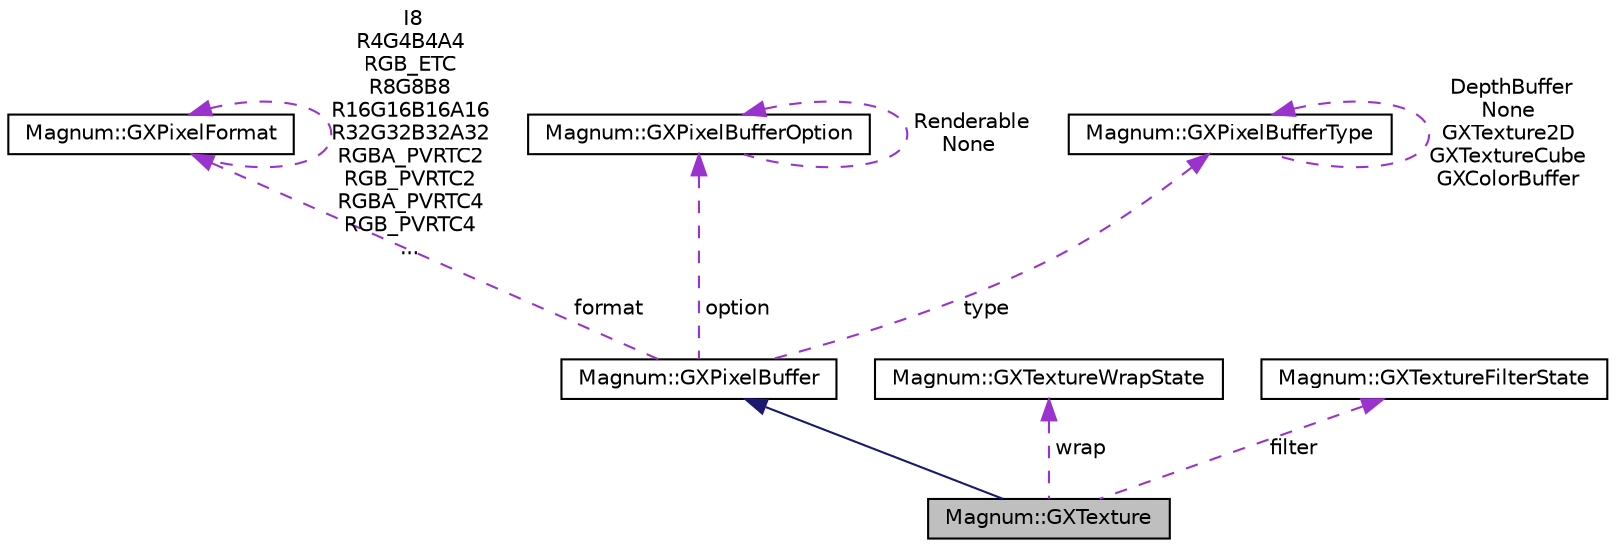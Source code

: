 digraph "Magnum::GXTexture"
{
  edge [fontname="Helvetica",fontsize="10",labelfontname="Helvetica",labelfontsize="10"];
  node [fontname="Helvetica",fontsize="10",shape=record];
  Node1 [label="Magnum::GXTexture",height=0.2,width=0.4,color="black", fillcolor="grey75", style="filled", fontcolor="black"];
  Node2 -> Node1 [dir="back",color="midnightblue",fontsize="10",style="solid",fontname="Helvetica"];
  Node2 [label="Magnum::GXPixelBuffer",height=0.2,width=0.4,color="black", fillcolor="white", style="filled",URL="$class_magnum_1_1_g_x_pixel_buffer.html"];
  Node3 -> Node2 [dir="back",color="darkorchid3",fontsize="10",style="dashed",label=" format" ,fontname="Helvetica"];
  Node3 [label="Magnum::GXPixelFormat",height=0.2,width=0.4,color="black", fillcolor="white", style="filled",URL="$class_magnum_1_1_g_x_pixel_format.html"];
  Node3 -> Node3 [dir="back",color="darkorchid3",fontsize="10",style="dashed",label=" I8\nR4G4B4A4\nRGB_ETC\nR8G8B8\nR16G16B16A16\nR32G32B32A32\nRGBA_PVRTC2\nRGB_PVRTC2\nRGBA_PVRTC4\nRGB_PVRTC4\n..." ,fontname="Helvetica"];
  Node4 -> Node2 [dir="back",color="darkorchid3",fontsize="10",style="dashed",label=" option" ,fontname="Helvetica"];
  Node4 [label="Magnum::GXPixelBufferOption",height=0.2,width=0.4,color="black", fillcolor="white", style="filled",URL="$class_magnum_1_1_g_x_pixel_buffer_option.html"];
  Node4 -> Node4 [dir="back",color="darkorchid3",fontsize="10",style="dashed",label=" Renderable\nNone" ,fontname="Helvetica"];
  Node5 -> Node2 [dir="back",color="darkorchid3",fontsize="10",style="dashed",label=" type" ,fontname="Helvetica"];
  Node5 [label="Magnum::GXPixelBufferType",height=0.2,width=0.4,color="black", fillcolor="white", style="filled",URL="$class_magnum_1_1_g_x_pixel_buffer_type.html"];
  Node5 -> Node5 [dir="back",color="darkorchid3",fontsize="10",style="dashed",label=" DepthBuffer\nNone\nGXTexture2D\nGXTextureCube\nGXColorBuffer" ,fontname="Helvetica"];
  Node6 -> Node1 [dir="back",color="darkorchid3",fontsize="10",style="dashed",label=" wrap" ,fontname="Helvetica"];
  Node6 [label="Magnum::GXTextureWrapState",height=0.2,width=0.4,color="black", fillcolor="white", style="filled",URL="$class_magnum_1_1_g_x_texture_wrap_state.html"];
  Node7 -> Node1 [dir="back",color="darkorchid3",fontsize="10",style="dashed",label=" filter" ,fontname="Helvetica"];
  Node7 [label="Magnum::GXTextureFilterState",height=0.2,width=0.4,color="black", fillcolor="white", style="filled",URL="$class_magnum_1_1_g_x_texture_filter_state.html"];
}
